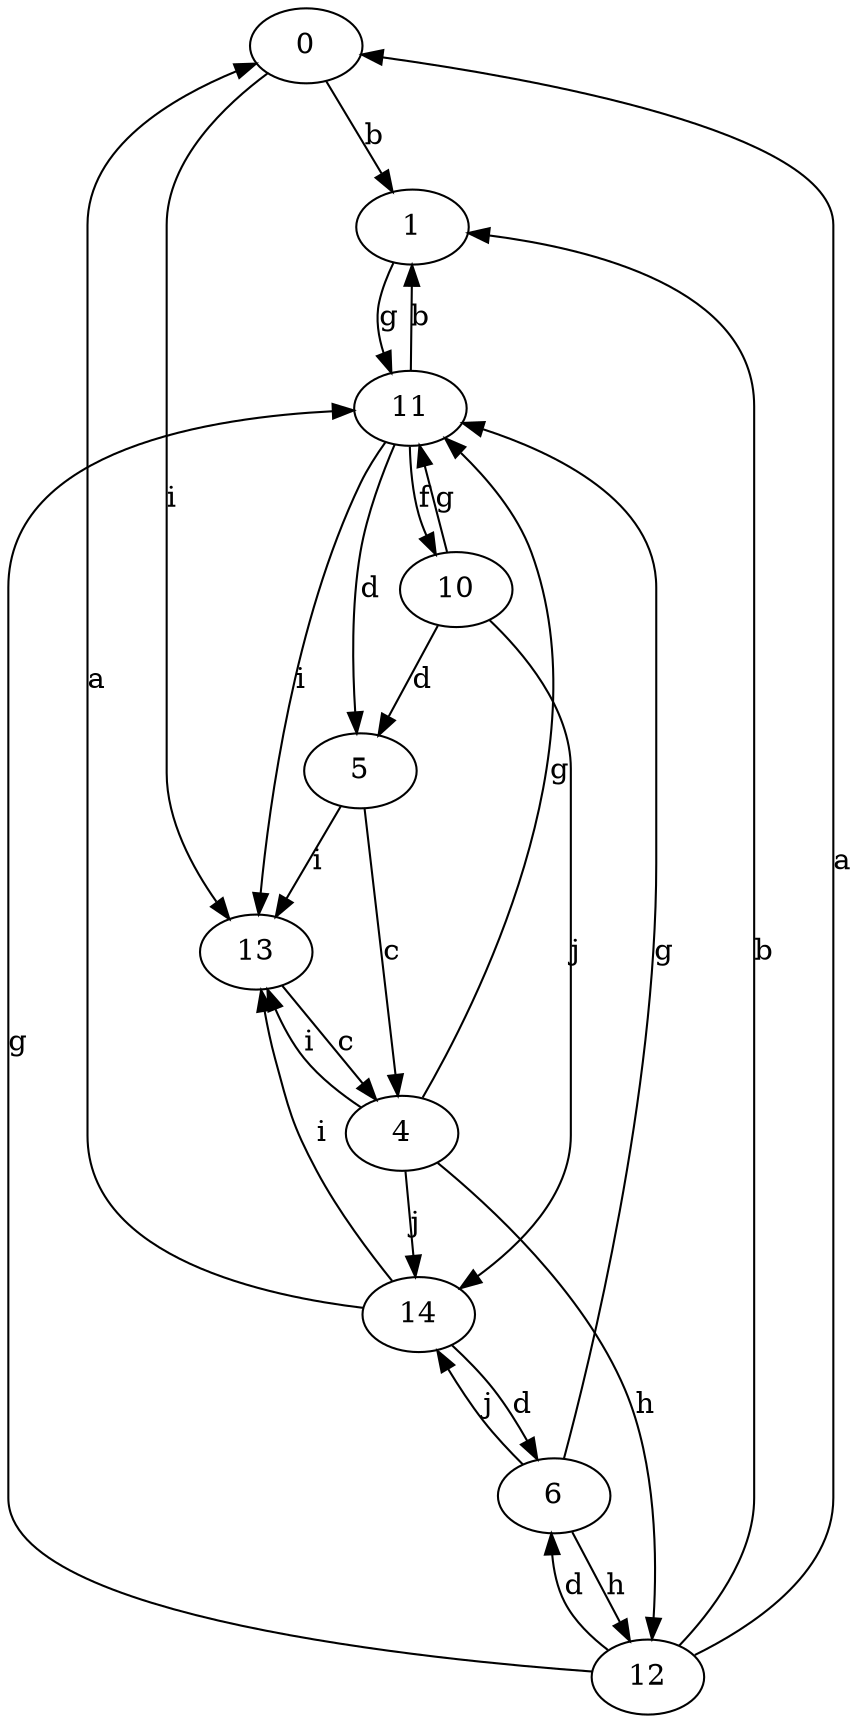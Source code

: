 strict digraph  {
0;
1;
4;
5;
6;
10;
11;
12;
13;
14;
0 -> 1  [label=b];
0 -> 13  [label=i];
1 -> 11  [label=g];
4 -> 11  [label=g];
4 -> 12  [label=h];
4 -> 13  [label=i];
4 -> 14  [label=j];
5 -> 4  [label=c];
5 -> 13  [label=i];
6 -> 11  [label=g];
6 -> 12  [label=h];
6 -> 14  [label=j];
10 -> 5  [label=d];
10 -> 11  [label=g];
10 -> 14  [label=j];
11 -> 1  [label=b];
11 -> 5  [label=d];
11 -> 10  [label=f];
11 -> 13  [label=i];
12 -> 0  [label=a];
12 -> 1  [label=b];
12 -> 6  [label=d];
12 -> 11  [label=g];
13 -> 4  [label=c];
14 -> 0  [label=a];
14 -> 6  [label=d];
14 -> 13  [label=i];
}
